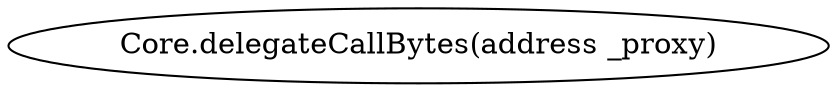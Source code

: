 digraph "" {
	graph [bb="0,0,335.28,36"];
	node [label="\N"];
	"Core.delegateCallBytes(address _proxy)"	 [height=0.5,
		pos="167.64,18",
		width=4.6566];
}
digraph "" {
	graph [bb="0,0,335.28,36"];
	node [label="\N"];
	"Core.delegateCallBytes(address _proxy)"	 [height=0.5,
		pos="167.64,18",
		width=4.6566];
}
digraph "" {
	graph [bb="0,0,335.28,36"];
	node [label="\N"];
	"Core.delegateCallBytes(address _proxy)"	 [height=0.5,
		pos="167.64,18",
		width=4.6566];
}
digraph "" {
	graph [bb="0,0,335.28,36"];
	node [label="\N"];
	"Core.delegateCallBytes(address _proxy)"	 [height=0.5,
		pos="167.64,18",
		width=4.6566];
}
digraph "" {
	graph [bb="0,0,335.28,36"];
	node [label="\N"];
	"Core.delegateCallBytes(address _proxy)"	 [height=0.5,
		pos="167.64,18",
		width=4.6566];
}
